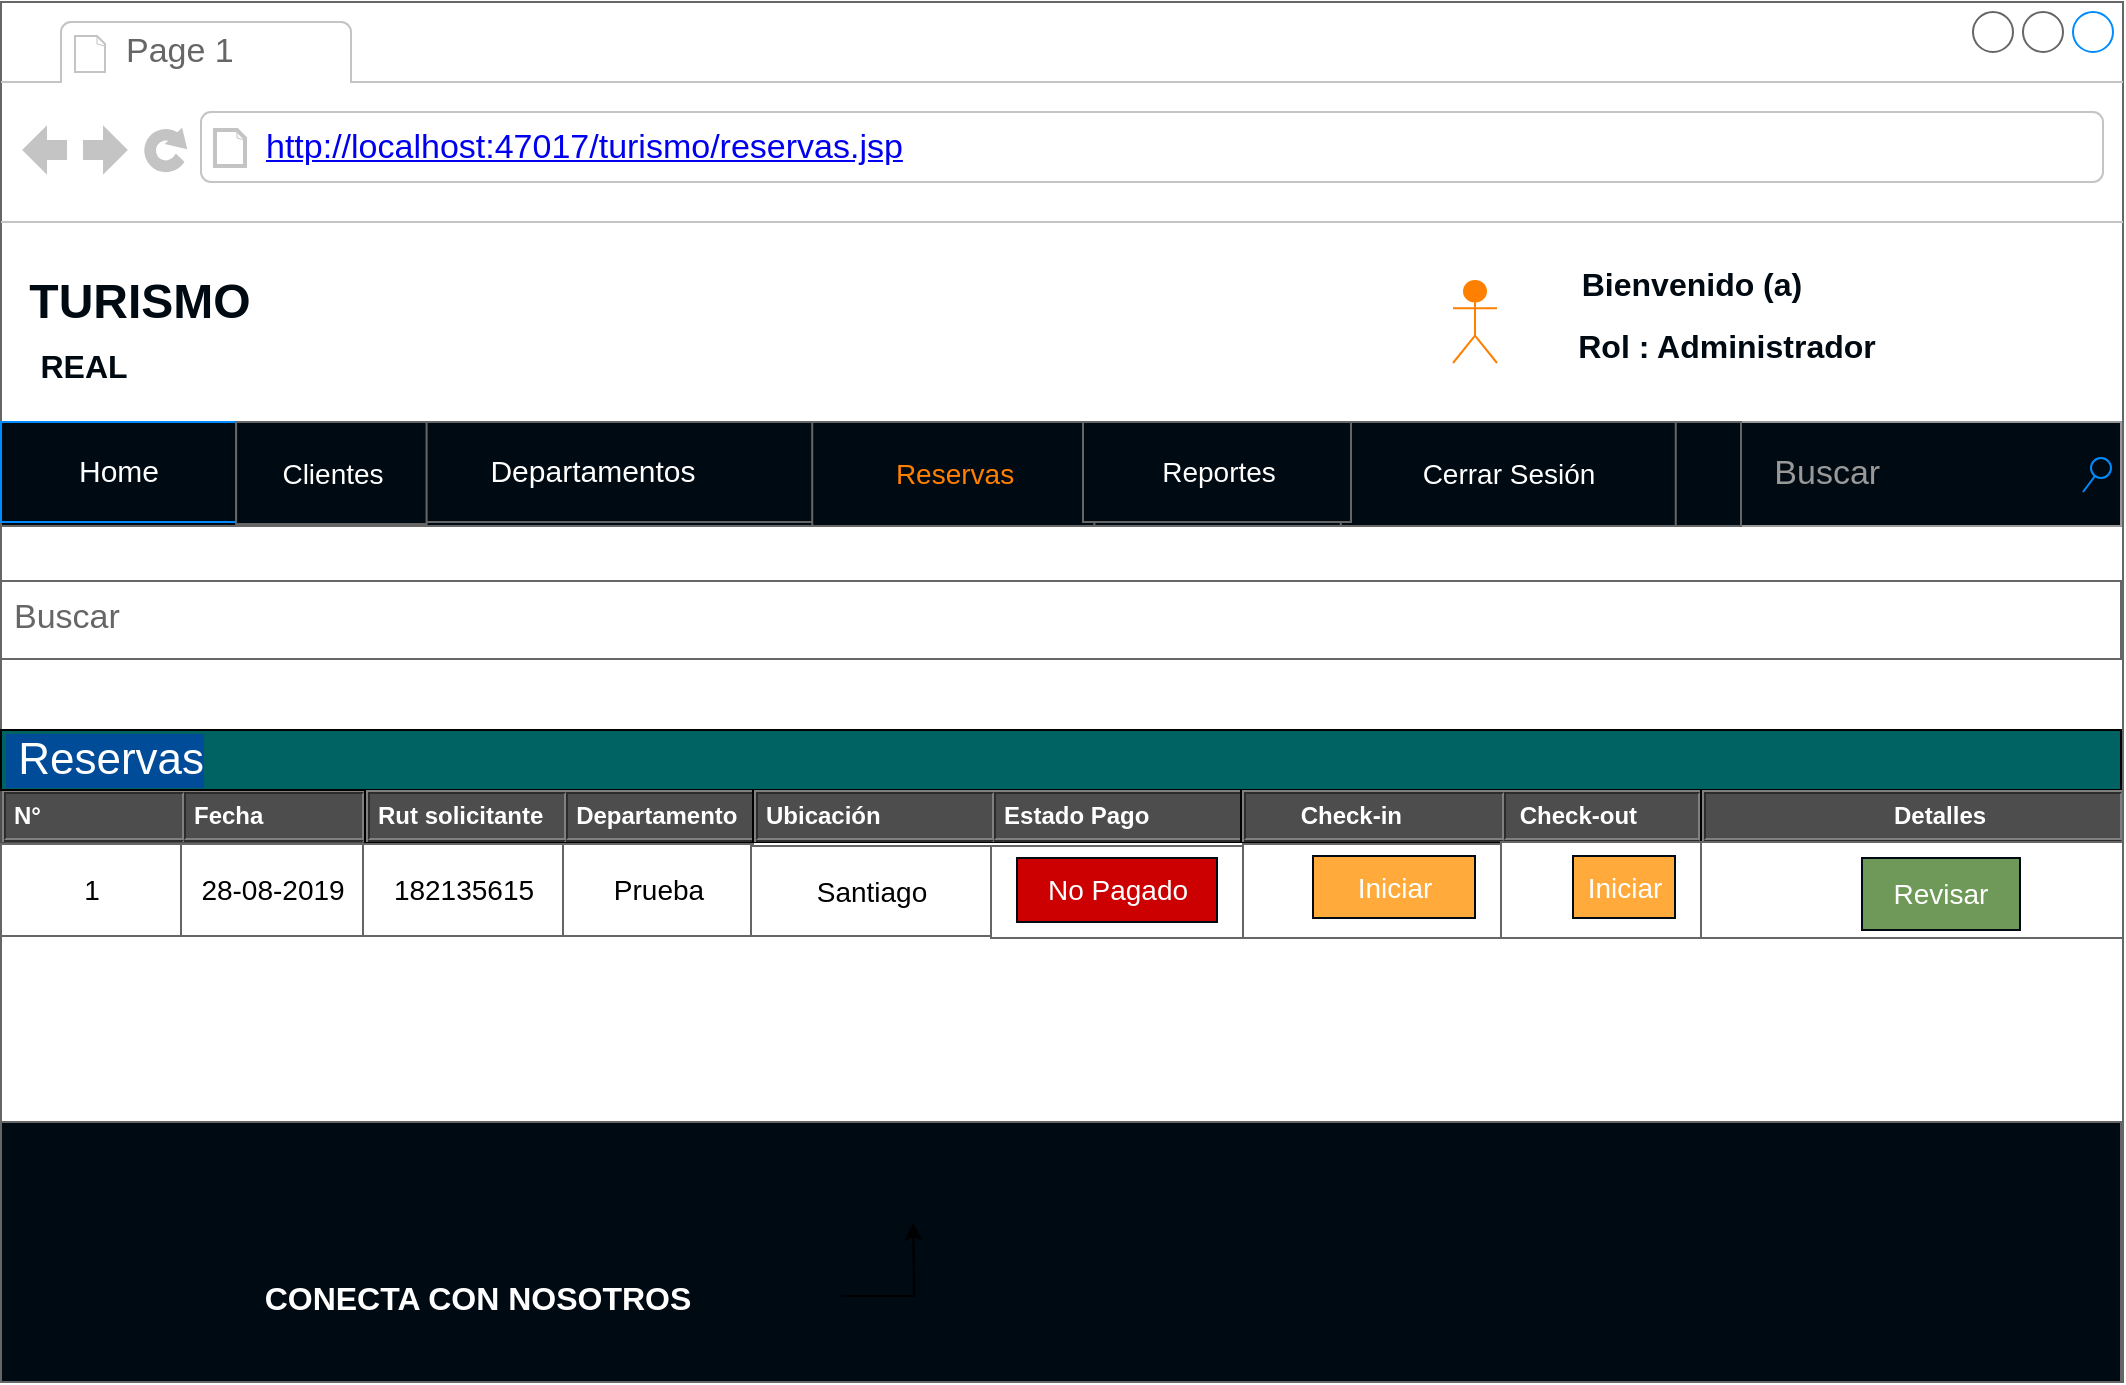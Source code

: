 <mxfile pages="1" version="11.2.9" type="device"><diagram id="nn8o-nB9Y3j_0N80eLnz" name="Page-1"><mxGraphModel dx="1695" dy="433" grid="1" gridSize="10" guides="1" tooltips="1" connect="1" arrows="1" fold="1" page="1" pageScale="1" pageWidth="827" pageHeight="1169" math="0" shadow="0"><root><mxCell id="0"/><mxCell id="1" parent="0"/><mxCell id="82IrmQRA8erI0mWxMhTY-2" value="" style="strokeWidth=1;shadow=0;dashed=0;align=center;html=1;shape=mxgraph.mockup.containers.browserWindow;rSize=0;fillColor=#ffffff;strokeColor=#666666;strokeColor2=#008cff;strokeColor3=#c4c4c4;mainText=,;recursiveResize=0;" parent="1" vertex="1"><mxGeometry x="-120.5" y="817" width="1061" height="690" as="geometry"/></mxCell><mxCell id="82IrmQRA8erI0mWxMhTY-3" value="Page 1" style="strokeWidth=1;shadow=0;dashed=0;align=center;html=1;shape=mxgraph.mockup.containers.anchor;fontSize=17;fontColor=#666666;align=left;" parent="82IrmQRA8erI0mWxMhTY-2" vertex="1"><mxGeometry x="60" y="12" width="110" height="26" as="geometry"/></mxCell><mxCell id="82IrmQRA8erI0mWxMhTY-4" value="&lt;a href=&quot;http://localhost:47017/turismo/misreservas.jsp&quot;&gt;http://localhost:47017/turismo/reservas.jsp&lt;/a&gt;" style="strokeWidth=1;shadow=0;dashed=0;align=center;html=1;shape=mxgraph.mockup.containers.anchor;rSize=0;fontSize=17;fontColor=#666666;align=left;" parent="82IrmQRA8erI0mWxMhTY-2" vertex="1"><mxGeometry x="130" y="60" width="250" height="26" as="geometry"/></mxCell><mxCell id="82IrmQRA8erI0mWxMhTY-5" value="&lt;table cellpadding=&quot;4&quot; cellspacing=&quot;0&quot; border=&quot;1&quot; style=&quot;font-size: 1em ; width: 100% ; height: 100%&quot;&gt;&lt;tbody&gt;&lt;tr&gt;&lt;th&gt;N°&lt;/th&gt;&lt;th&gt;Fecha&lt;/th&gt;&lt;/tr&gt;&lt;tr&gt;&lt;td&gt;row 1, cell 1&lt;/td&gt;&lt;td&gt;row 1, cell 2&lt;/td&gt;&lt;/tr&gt;&lt;tr&gt;&lt;td&gt;&lt;br&gt;&lt;/td&gt;&lt;td&gt;&lt;br&gt;&lt;/td&gt;&lt;/tr&gt;&lt;/tbody&gt;&lt;/table&gt; " style="verticalAlign=top;align=left;overflow=fill;fillColor=#4D4D4D;fontSize=12;fontFamily=Helvetica;html=1;strokeColor=#4D4D4D;fontColor=#FFFFFF;" parent="82IrmQRA8erI0mWxMhTY-2" vertex="1"><mxGeometry y="394" width="182" height="26" as="geometry"/></mxCell><mxCell id="82IrmQRA8erI0mWxMhTY-6" value="Buscar" style="strokeWidth=1;shadow=0;dashed=0;align=center;html=1;shape=mxgraph.mockup.text.textBox;fillColor=#ffffff;fontColor=#666666;align=left;fontSize=17;spacingLeft=4;spacingTop=-3;strokeColor=#666666;mainText=;labelBorderColor=none;labelBackgroundColor=none;" parent="82IrmQRA8erI0mWxMhTY-2" vertex="1"><mxGeometry y="289.5" width="1060" height="39" as="geometry"/></mxCell><mxCell id="82IrmQRA8erI0mWxMhTY-7" style="edgeStyle=orthogonalEdgeStyle;rounded=0;orthogonalLoop=1;jettySize=auto;html=1;fontSize=22;fontColor=#FFFFFF;" parent="82IrmQRA8erI0mWxMhTY-2" target="82IrmQRA8erI0mWxMhTY-2" edge="1"><mxGeometry relative="1" as="geometry"/></mxCell><mxCell id="82IrmQRA8erI0mWxMhTY-9" value="&lt;font color=&quot;#ffffff&quot;&gt;&amp;nbsp;Reservas&lt;/font&gt;" style="rounded=0;whiteSpace=wrap;html=1;labelBackgroundColor=#004C99;fontSize=22;fontColor=#004C99;align=left;fillColor=#006363;" parent="82IrmQRA8erI0mWxMhTY-2" vertex="1"><mxGeometry y="364" width="1060" height="30" as="geometry"/></mxCell><mxCell id="82IrmQRA8erI0mWxMhTY-10" value="&lt;table cellpadding=&quot;4&quot; cellspacing=&quot;0&quot; border=&quot;1&quot; style=&quot;font-size: 1em ; width: 100% ; height: 100%&quot;&gt;&lt;tbody&gt;&lt;tr&gt;&lt;th&gt;Rut solicitante&lt;/th&gt;&lt;th&gt;Departamento&lt;/th&gt;&lt;/tr&gt;&lt;tr&gt;&lt;td&gt;row 1, cell 1&lt;/td&gt;&lt;td&gt;row 1, cell 2&lt;/td&gt;&lt;/tr&gt;&lt;tr&gt;&lt;td&gt;&lt;br&gt;&lt;/td&gt;&lt;td&gt;&lt;br&gt;&lt;/td&gt;&lt;/tr&gt;&lt;/tbody&gt;&lt;/table&gt; " style="verticalAlign=top;align=left;overflow=fill;fillColor=#4D4D4D;fontSize=12;fontFamily=Helvetica;html=1;fontColor=#FFFFFF;" parent="82IrmQRA8erI0mWxMhTY-2" vertex="1"><mxGeometry x="182" y="394" width="198" height="26" as="geometry"/></mxCell><mxCell id="82IrmQRA8erI0mWxMhTY-11" value="&lt;table cellpadding=&quot;4&quot; cellspacing=&quot;0&quot; border=&quot;1&quot; style=&quot;font-size: 1em ; width: 100% ; height: 100%&quot;&gt;&lt;tbody&gt;&lt;tr&gt;&lt;th&gt;Ubicación&lt;/th&gt;&lt;th&gt;Estado Pago&lt;/th&gt;&lt;/tr&gt;&lt;tr&gt;&lt;td&gt;row 1, cell 1&lt;/td&gt;&lt;td&gt;row 1, cell 2&lt;/td&gt;&lt;/tr&gt;&lt;tr&gt;&lt;td&gt;&lt;br&gt;&lt;/td&gt;&lt;td&gt;&lt;br&gt;&lt;/td&gt;&lt;/tr&gt;&lt;/tbody&gt;&lt;/table&gt; " style="verticalAlign=top;align=left;overflow=fill;fillColor=#4D4D4D;fontSize=12;fontFamily=Helvetica;html=1;fontColor=#FFFFFF;" parent="82IrmQRA8erI0mWxMhTY-2" vertex="1"><mxGeometry x="376" y="394" width="254" height="26" as="geometry"/></mxCell><mxCell id="82IrmQRA8erI0mWxMhTY-12" value="&lt;table cellpadding=&quot;4&quot; cellspacing=&quot;0&quot; border=&quot;1&quot; style=&quot;font-size: 1em ; width: 100% ; height: 100%&quot;&gt;&lt;tbody&gt;&lt;tr&gt;&lt;th&gt;&amp;nbsp; &amp;nbsp; &amp;nbsp; &amp;nbsp;Check-in&amp;nbsp; &amp;nbsp;&amp;nbsp;&lt;/th&gt;&lt;th&gt;&amp;nbsp;Check-out&lt;/th&gt;&lt;/tr&gt;&lt;tr&gt;&lt;td&gt;row 1, cell 1&lt;/td&gt;&lt;td&gt;row 1, cell 2&lt;/td&gt;&lt;/tr&gt;&lt;tr&gt;&lt;td&gt;&lt;br&gt;&lt;/td&gt;&lt;td&gt;&lt;br&gt;&lt;/td&gt;&lt;/tr&gt;&lt;/tbody&gt;&lt;/table&gt; " style="verticalAlign=top;align=left;overflow=fill;fillColor=#4D4D4D;fontSize=12;fontFamily=Helvetica;html=1;fontColor=#FFFFFF;" parent="82IrmQRA8erI0mWxMhTY-2" vertex="1"><mxGeometry x="620" y="394" width="230" height="26" as="geometry"/></mxCell><mxCell id="82IrmQRA8erI0mWxMhTY-13" value="&lt;table cellpadding=&quot;4&quot; cellspacing=&quot;0&quot; border=&quot;1&quot; style=&quot;font-size: 1em ; width: 100% ; height: 100%&quot;&gt;&lt;tbody&gt;&lt;tr&gt;&lt;th&gt;&amp;nbsp; &amp;nbsp; &amp;nbsp; &amp;nbsp; &amp;nbsp; &amp;nbsp; &amp;nbsp; &amp;nbsp; &amp;nbsp; &amp;nbsp; &amp;nbsp; &amp;nbsp; &amp;nbsp; &amp;nbsp;Detalles&amp;nbsp; &amp;nbsp; &amp;nbsp; &amp;nbsp; &amp;nbsp; &amp;nbsp; &amp;nbsp; &amp;nbsp; &amp;nbsp; &amp;nbsp;&lt;/th&gt;&lt;th&gt;Detalles&lt;/th&gt;&lt;/tr&gt;&lt;tr&gt;&lt;td&gt;w 1, cell 1&lt;/td&gt;&lt;td&gt;row 1, cell 2&lt;/td&gt;&lt;/tr&gt;&lt;tr&gt;&lt;td&gt;&lt;br&gt;&lt;/td&gt;&lt;td&gt;&lt;br&gt;&lt;/td&gt;&lt;/tr&gt;&lt;/tbody&gt;&lt;/table&gt; " style="verticalAlign=top;align=left;overflow=fill;fillColor=#4D4D4D;fontSize=12;fontFamily=Helvetica;html=1;fontColor=#FFFFFF;" parent="82IrmQRA8erI0mWxMhTY-2" vertex="1"><mxGeometry x="850" y="394" width="210" height="27" as="geometry"/></mxCell><mxCell id="82IrmQRA8erI0mWxMhTY-14" value="&amp;nbsp; &amp;nbsp;Buscar" style="strokeWidth=1;shadow=0;dashed=0;align=center;html=1;shape=mxgraph.mockup.forms.searchBox;strokeColor=#999999;mainText=;fillColor=#000A12;strokeColor2=#008cff;fontColor=#999999;fontSize=17;align=left;spacingLeft=3;gradientColor=none;" parent="82IrmQRA8erI0mWxMhTY-2" vertex="1"><mxGeometry x="867" y="210" width="193" height="52" as="geometry"/></mxCell><mxCell id="82IrmQRA8erI0mWxMhTY-15" value="TURISMO" style="text;html=1;strokeColor=none;fillColor=none;align=center;verticalAlign=middle;whiteSpace=wrap;rounded=0;labelBackgroundColor=none;fontSize=24;fontColor=#000A12;fontStyle=1" parent="82IrmQRA8erI0mWxMhTY-2" vertex="1"><mxGeometry x="41" y="140" width="56" height="20" as="geometry"/></mxCell><mxCell id="82IrmQRA8erI0mWxMhTY-16" value="&lt;font style=&quot;font-size: 16px&quot;&gt;REAL&lt;/font&gt;" style="text;html=1;strokeColor=none;fillColor=none;align=center;verticalAlign=middle;whiteSpace=wrap;rounded=0;labelBackgroundColor=none;fontSize=22;fontColor=#000A12;fontStyle=1;direction=south;" parent="82IrmQRA8erI0mWxMhTY-2" vertex="1"><mxGeometry x="26" y="160" width="30" height="41" as="geometry"/></mxCell><mxCell id="82IrmQRA8erI0mWxMhTY-17" value="&amp;nbsp;" style="strokeWidth=1;shadow=0;dashed=0;align=center;html=1;shape=mxgraph.mockup.text.rrect;rSize=0;fillColor=#000A12;strokeColor=#666666;" parent="82IrmQRA8erI0mWxMhTY-2" vertex="1"><mxGeometry y="210" width="870" height="52" as="geometry"/></mxCell><mxCell id="82IrmQRA8erI0mWxMhTY-18" value="&lt;font style=&quot;font-size: 15px&quot; color=&quot;#ffffff&quot;&gt;Departamentos&lt;/font&gt;" style="strokeColor=inherit;fillColor=inherit;gradientColor=inherit;strokeWidth=1;shadow=0;dashed=0;align=center;html=1;shape=mxgraph.mockup.text.rrect;rSize=0;fontSize=17;fontColor=#0000ff;" parent="82IrmQRA8erI0mWxMhTY-17" vertex="1"><mxGeometry x="175.176" width="241.014" height="50" as="geometry"/></mxCell><mxCell id="82IrmQRA8erI0mWxMhTY-19" value="&lt;font style=&quot;font-size: 14px&quot; color=&quot;#ff8000&quot;&gt;Reservas&lt;/font&gt;" style="strokeColor=inherit;fillColor=inherit;gradientColor=inherit;strokeWidth=1;shadow=0;dashed=0;align=center;html=1;shape=mxgraph.mockup.text.rrect;rSize=0;fontSize=17;fontColor=#0000ff;" parent="82IrmQRA8erI0mWxMhTY-17" vertex="1"><mxGeometry x="405.608" width="141.081" height="52" as="geometry"/></mxCell><mxCell id="82IrmQRA8erI0mWxMhTY-20" value="&lt;font style=&quot;font-size: 14px&quot; color=&quot;#ffffff&quot;&gt;Cerrar Sesión&lt;/font&gt;" style="strokeColor=inherit;fillColor=inherit;gradientColor=inherit;strokeWidth=1;shadow=0;dashed=0;align=center;html=1;shape=mxgraph.mockup.text.rrect;rSize=0;fontSize=17;fontColor=#0000ff;" parent="82IrmQRA8erI0mWxMhTY-17" vertex="1"><mxGeometry x="669.9" width="167.475" height="52" as="geometry"/></mxCell><mxCell id="82IrmQRA8erI0mWxMhTY-21" value="&lt;font style=&quot;font-size: 15px&quot;&gt;Home&lt;/font&gt;" style="strokeWidth=1;shadow=0;dashed=0;align=center;html=1;shape=mxgraph.mockup.text.rrect;rSize=0;fontSize=17;fontColor=#ffffff;fillColor=#000A12;strokeColor=#008cff;" parent="82IrmQRA8erI0mWxMhTY-17" vertex="1"><mxGeometry width="117.568" height="50" as="geometry"/></mxCell><mxCell id="82IrmQRA8erI0mWxMhTY-87" value="&lt;font style=&quot;font-size: 14px&quot; color=&quot;#ffffff&quot;&gt;Clientes&lt;/font&gt;" style="strokeColor=inherit;fillColor=inherit;gradientColor=inherit;strokeWidth=1;shadow=0;dashed=0;align=center;html=1;shape=mxgraph.mockup.text.rrect;rSize=0;fontSize=17;fontColor=#0000ff;" parent="82IrmQRA8erI0mWxMhTY-17" vertex="1"><mxGeometry x="117.568" width="95.23" height="51" as="geometry"/></mxCell><mxCell id="82IrmQRA8erI0mWxMhTY-85" value="&lt;font style=&quot;font-size: 14px&quot; color=&quot;#ffffff&quot;&gt;Reportes&lt;/font&gt;" style="strokeColor=inherit;fillColor=inherit;gradientColor=inherit;strokeWidth=1;shadow=0;dashed=0;align=center;html=1;shape=mxgraph.mockup.text.rrect;rSize=0;fontSize=17;fontColor=#0000ff;" parent="82IrmQRA8erI0mWxMhTY-17" vertex="1"><mxGeometry x="541" width="134" height="50" as="geometry"/></mxCell><mxCell id="82IrmQRA8erI0mWxMhTY-22" value="" style="shape=umlActor;verticalLabelPosition=bottom;labelBackgroundColor=#ffffff;verticalAlign=top;html=1;outlineConnect=0;strokeColor=#FF8000;fillColor=#FF8000;gradientColor=none;fontSize=24;fontColor=#000A12;align=left;" parent="82IrmQRA8erI0mWxMhTY-2" vertex="1"><mxGeometry x="726" y="139.5" width="22" height="41" as="geometry"/></mxCell><mxCell id="82IrmQRA8erI0mWxMhTY-23" value="&lt;span style=&quot;font-size: 16px&quot;&gt;Bienvenido (a)&lt;/span&gt;" style="text;html=1;strokeColor=none;fillColor=none;align=center;verticalAlign=middle;whiteSpace=wrap;rounded=0;labelBackgroundColor=none;fontSize=22;fontColor=#000A12;fontStyle=1;direction=south;" parent="82IrmQRA8erI0mWxMhTY-2" vertex="1"><mxGeometry x="777.5" y="119.5" width="136" height="41" as="geometry"/></mxCell><mxCell id="82IrmQRA8erI0mWxMhTY-24" value="&lt;span style=&quot;font-size: 16px&quot;&gt;Rol : Administrador&lt;br&gt;&lt;/span&gt;" style="text;html=1;strokeColor=none;fillColor=none;align=center;verticalAlign=middle;whiteSpace=wrap;rounded=0;labelBackgroundColor=none;fontSize=22;fontColor=#000A12;fontStyle=1;direction=south;" parent="82IrmQRA8erI0mWxMhTY-2" vertex="1"><mxGeometry x="764" y="150" width="197" height="41" as="geometry"/></mxCell><mxCell id="82IrmQRA8erI0mWxMhTY-25" value="" style="strokeWidth=1;shadow=0;dashed=0;align=center;html=1;shape=mxgraph.mockup.text.rrect;rSize=0;fillColor=#000A12;strokeColor=#666666;" parent="82IrmQRA8erI0mWxMhTY-2" vertex="1"><mxGeometry y="560" width="1060" height="130" as="geometry"/></mxCell><mxCell id="82IrmQRA8erI0mWxMhTY-26" value="" style="edgeStyle=orthogonalEdgeStyle;rounded=0;orthogonalLoop=1;jettySize=auto;html=1;fontSize=24;fontColor=#FFFFFF;" parent="82IrmQRA8erI0mWxMhTY-25" source="82IrmQRA8erI0mWxMhTY-27" edge="1"><mxGeometry relative="1" as="geometry"><mxPoint x="456.062" y="50.491" as="targetPoint"/></mxGeometry></mxCell><mxCell id="82IrmQRA8erI0mWxMhTY-27" value="&lt;span style=&quot;font-size: 16px&quot;&gt;CONECTA CON NOSOTROS&lt;br&gt;&lt;/span&gt;" style="text;html=1;strokeColor=none;fillColor=none;align=center;verticalAlign=middle;whiteSpace=wrap;rounded=0;labelBackgroundColor=none;fontSize=22;fontColor=#FFFFFF;fontStyle=1;direction=south;" parent="82IrmQRA8erI0mWxMhTY-25" vertex="1"><mxGeometry x="57.58" y="58.036" width="362.494" height="58.036" as="geometry"/></mxCell><mxCell id="82IrmQRA8erI0mWxMhTY-28" value="1" style="strokeColor=inherit;fillColor=inherit;gradientColor=inherit;html=1;shadow=0;dashed=0;shape=mxgraph.bootstrap.rect;perimeter=none;fontSize=14;whiteSpace=wrap;" parent="82IrmQRA8erI0mWxMhTY-2" vertex="1"><mxGeometry y="421" width="90" height="46" as="geometry"/></mxCell><mxCell id="82IrmQRA8erI0mWxMhTY-30" value="28-08-2019" style="strokeColor=inherit;fillColor=inherit;gradientColor=inherit;html=1;shadow=0;dashed=0;shape=mxgraph.bootstrap.rect;perimeter=none;fontSize=14;whiteSpace=wrap;" parent="82IrmQRA8erI0mWxMhTY-2" vertex="1"><mxGeometry x="90" y="421" width="91" height="46" as="geometry"/></mxCell><mxCell id="82IrmQRA8erI0mWxMhTY-31" value="182135615" style="strokeColor=inherit;fillColor=inherit;gradientColor=inherit;html=1;shadow=0;dashed=0;shape=mxgraph.bootstrap.rect;perimeter=none;fontSize=14;whiteSpace=wrap;" parent="82IrmQRA8erI0mWxMhTY-2" vertex="1"><mxGeometry x="181" y="421" width="100" height="46" as="geometry"/></mxCell><mxCell id="82IrmQRA8erI0mWxMhTY-32" value="Prueba" style="strokeColor=inherit;fillColor=inherit;gradientColor=inherit;html=1;shadow=0;dashed=0;shape=mxgraph.bootstrap.rect;perimeter=none;fontSize=14;whiteSpace=wrap;" parent="82IrmQRA8erI0mWxMhTY-2" vertex="1"><mxGeometry x="281" y="421" width="95" height="46" as="geometry"/></mxCell><mxCell id="82IrmQRA8erI0mWxMhTY-33" value="Santiago" style="strokeColor=inherit;fillColor=inherit;gradientColor=inherit;html=1;shadow=0;dashed=0;shape=mxgraph.bootstrap.rect;perimeter=none;fontSize=14;whiteSpace=wrap;" parent="82IrmQRA8erI0mWxMhTY-2" vertex="1"><mxGeometry x="375" y="422" width="120" height="45" as="geometry"/></mxCell><mxCell id="82IrmQRA8erI0mWxMhTY-64" value="" style="strokeColor=inherit;fillColor=inherit;gradientColor=inherit;html=1;shadow=0;dashed=0;shape=mxgraph.bootstrap.rect;perimeter=none;fontSize=14;whiteSpace=wrap;" parent="82IrmQRA8erI0mWxMhTY-2" vertex="1"><mxGeometry x="495" y="422" width="127" height="46" as="geometry"/></mxCell><mxCell id="82IrmQRA8erI0mWxMhTY-65" value="" style="strokeColor=inherit;fillColor=inherit;gradientColor=inherit;html=1;shadow=0;dashed=0;shape=mxgraph.bootstrap.rect;perimeter=none;fontSize=14;whiteSpace=wrap;" parent="82IrmQRA8erI0mWxMhTY-2" vertex="1"><mxGeometry x="621" y="421" width="139" height="47" as="geometry"/></mxCell><mxCell id="82IrmQRA8erI0mWxMhTY-66" value="" style="strokeColor=inherit;fillColor=inherit;gradientColor=inherit;html=1;shadow=0;dashed=0;shape=mxgraph.bootstrap.rect;perimeter=none;fontSize=14;whiteSpace=wrap;" parent="82IrmQRA8erI0mWxMhTY-2" vertex="1"><mxGeometry x="750" y="420" width="124" height="48" as="geometry"/></mxCell><mxCell id="82IrmQRA8erI0mWxMhTY-67" value="" style="strokeColor=inherit;fillColor=inherit;gradientColor=inherit;html=1;shadow=0;dashed=0;shape=mxgraph.bootstrap.rect;perimeter=none;fontSize=14;whiteSpace=wrap;" parent="82IrmQRA8erI0mWxMhTY-2" vertex="1"><mxGeometry x="850" y="420" width="211" height="48" as="geometry"/></mxCell><mxCell id="82IrmQRA8erI0mWxMhTY-73" value="&lt;font color=&quot;#ffffff&quot;&gt;No Pagado&lt;/font&gt;" style="rounded=0;whiteSpace=wrap;html=1;strokeColor=#000A12;fillColor=#CC0000;fontSize=14;" parent="82IrmQRA8erI0mWxMhTY-2" vertex="1"><mxGeometry x="508" y="428" width="100" height="32" as="geometry"/></mxCell><mxCell id="82IrmQRA8erI0mWxMhTY-74" value="&lt;font color=&quot;#ffffff&quot;&gt;Iniciar&lt;/font&gt;" style="rounded=0;whiteSpace=wrap;html=1;strokeColor=#000A12;fillColor=#FFAA3B;fontSize=14;" parent="82IrmQRA8erI0mWxMhTY-2" vertex="1"><mxGeometry x="656" y="427" width="81" height="31" as="geometry"/></mxCell><mxCell id="82IrmQRA8erI0mWxMhTY-75" value="&lt;font color=&quot;#ffffff&quot;&gt;Iniciar&lt;/font&gt;" style="rounded=0;whiteSpace=wrap;html=1;strokeColor=#000A12;fillColor=#FFAA3B;fontSize=14;" parent="82IrmQRA8erI0mWxMhTY-2" vertex="1"><mxGeometry x="786" y="427" width="51" height="31" as="geometry"/></mxCell><mxCell id="82IrmQRA8erI0mWxMhTY-76" value="&lt;font color=&quot;#ffffff&quot;&gt;Revisar&lt;/font&gt;" style="rounded=0;whiteSpace=wrap;html=1;strokeColor=#000A12;fillColor=#6F9958;fontSize=14;" parent="82IrmQRA8erI0mWxMhTY-2" vertex="1"><mxGeometry x="930.5" y="428" width="79" height="36" as="geometry"/></mxCell></root></mxGraphModel></diagram></mxfile>
